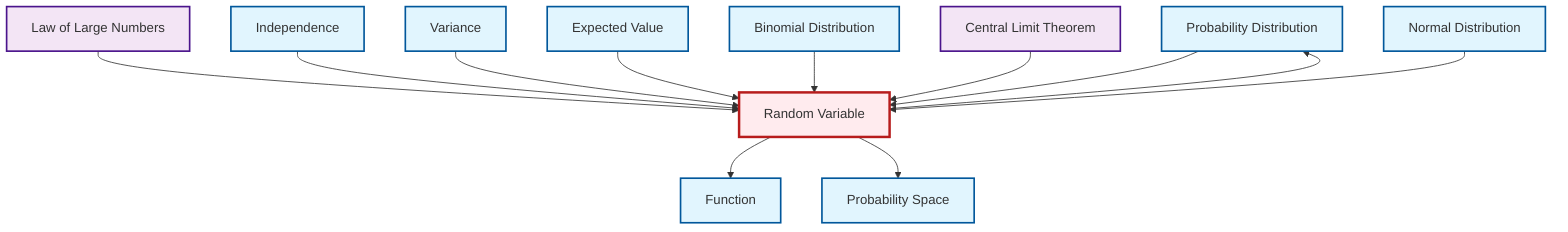 graph TD
    classDef definition fill:#e1f5fe,stroke:#01579b,stroke-width:2px
    classDef theorem fill:#f3e5f5,stroke:#4a148c,stroke-width:2px
    classDef axiom fill:#fff3e0,stroke:#e65100,stroke-width:2px
    classDef example fill:#e8f5e9,stroke:#1b5e20,stroke-width:2px
    classDef current fill:#ffebee,stroke:#b71c1c,stroke-width:3px
    def-probability-distribution["Probability Distribution"]:::definition
    def-binomial-distribution["Binomial Distribution"]:::definition
    def-normal-distribution["Normal Distribution"]:::definition
    def-variance["Variance"]:::definition
    thm-central-limit["Central Limit Theorem"]:::theorem
    thm-law-of-large-numbers["Law of Large Numbers"]:::theorem
    def-function["Function"]:::definition
    def-expectation["Expected Value"]:::definition
    def-independence["Independence"]:::definition
    def-probability-space["Probability Space"]:::definition
    def-random-variable["Random Variable"]:::definition
    thm-law-of-large-numbers --> def-random-variable
    def-independence --> def-random-variable
    def-variance --> def-random-variable
    def-expectation --> def-random-variable
    def-binomial-distribution --> def-random-variable
    def-random-variable --> def-function
    def-probability-distribution --> def-random-variable
    thm-central-limit --> def-random-variable
    def-random-variable --> def-probability-space
    def-random-variable --> def-probability-distribution
    def-normal-distribution --> def-random-variable
    class def-random-variable current